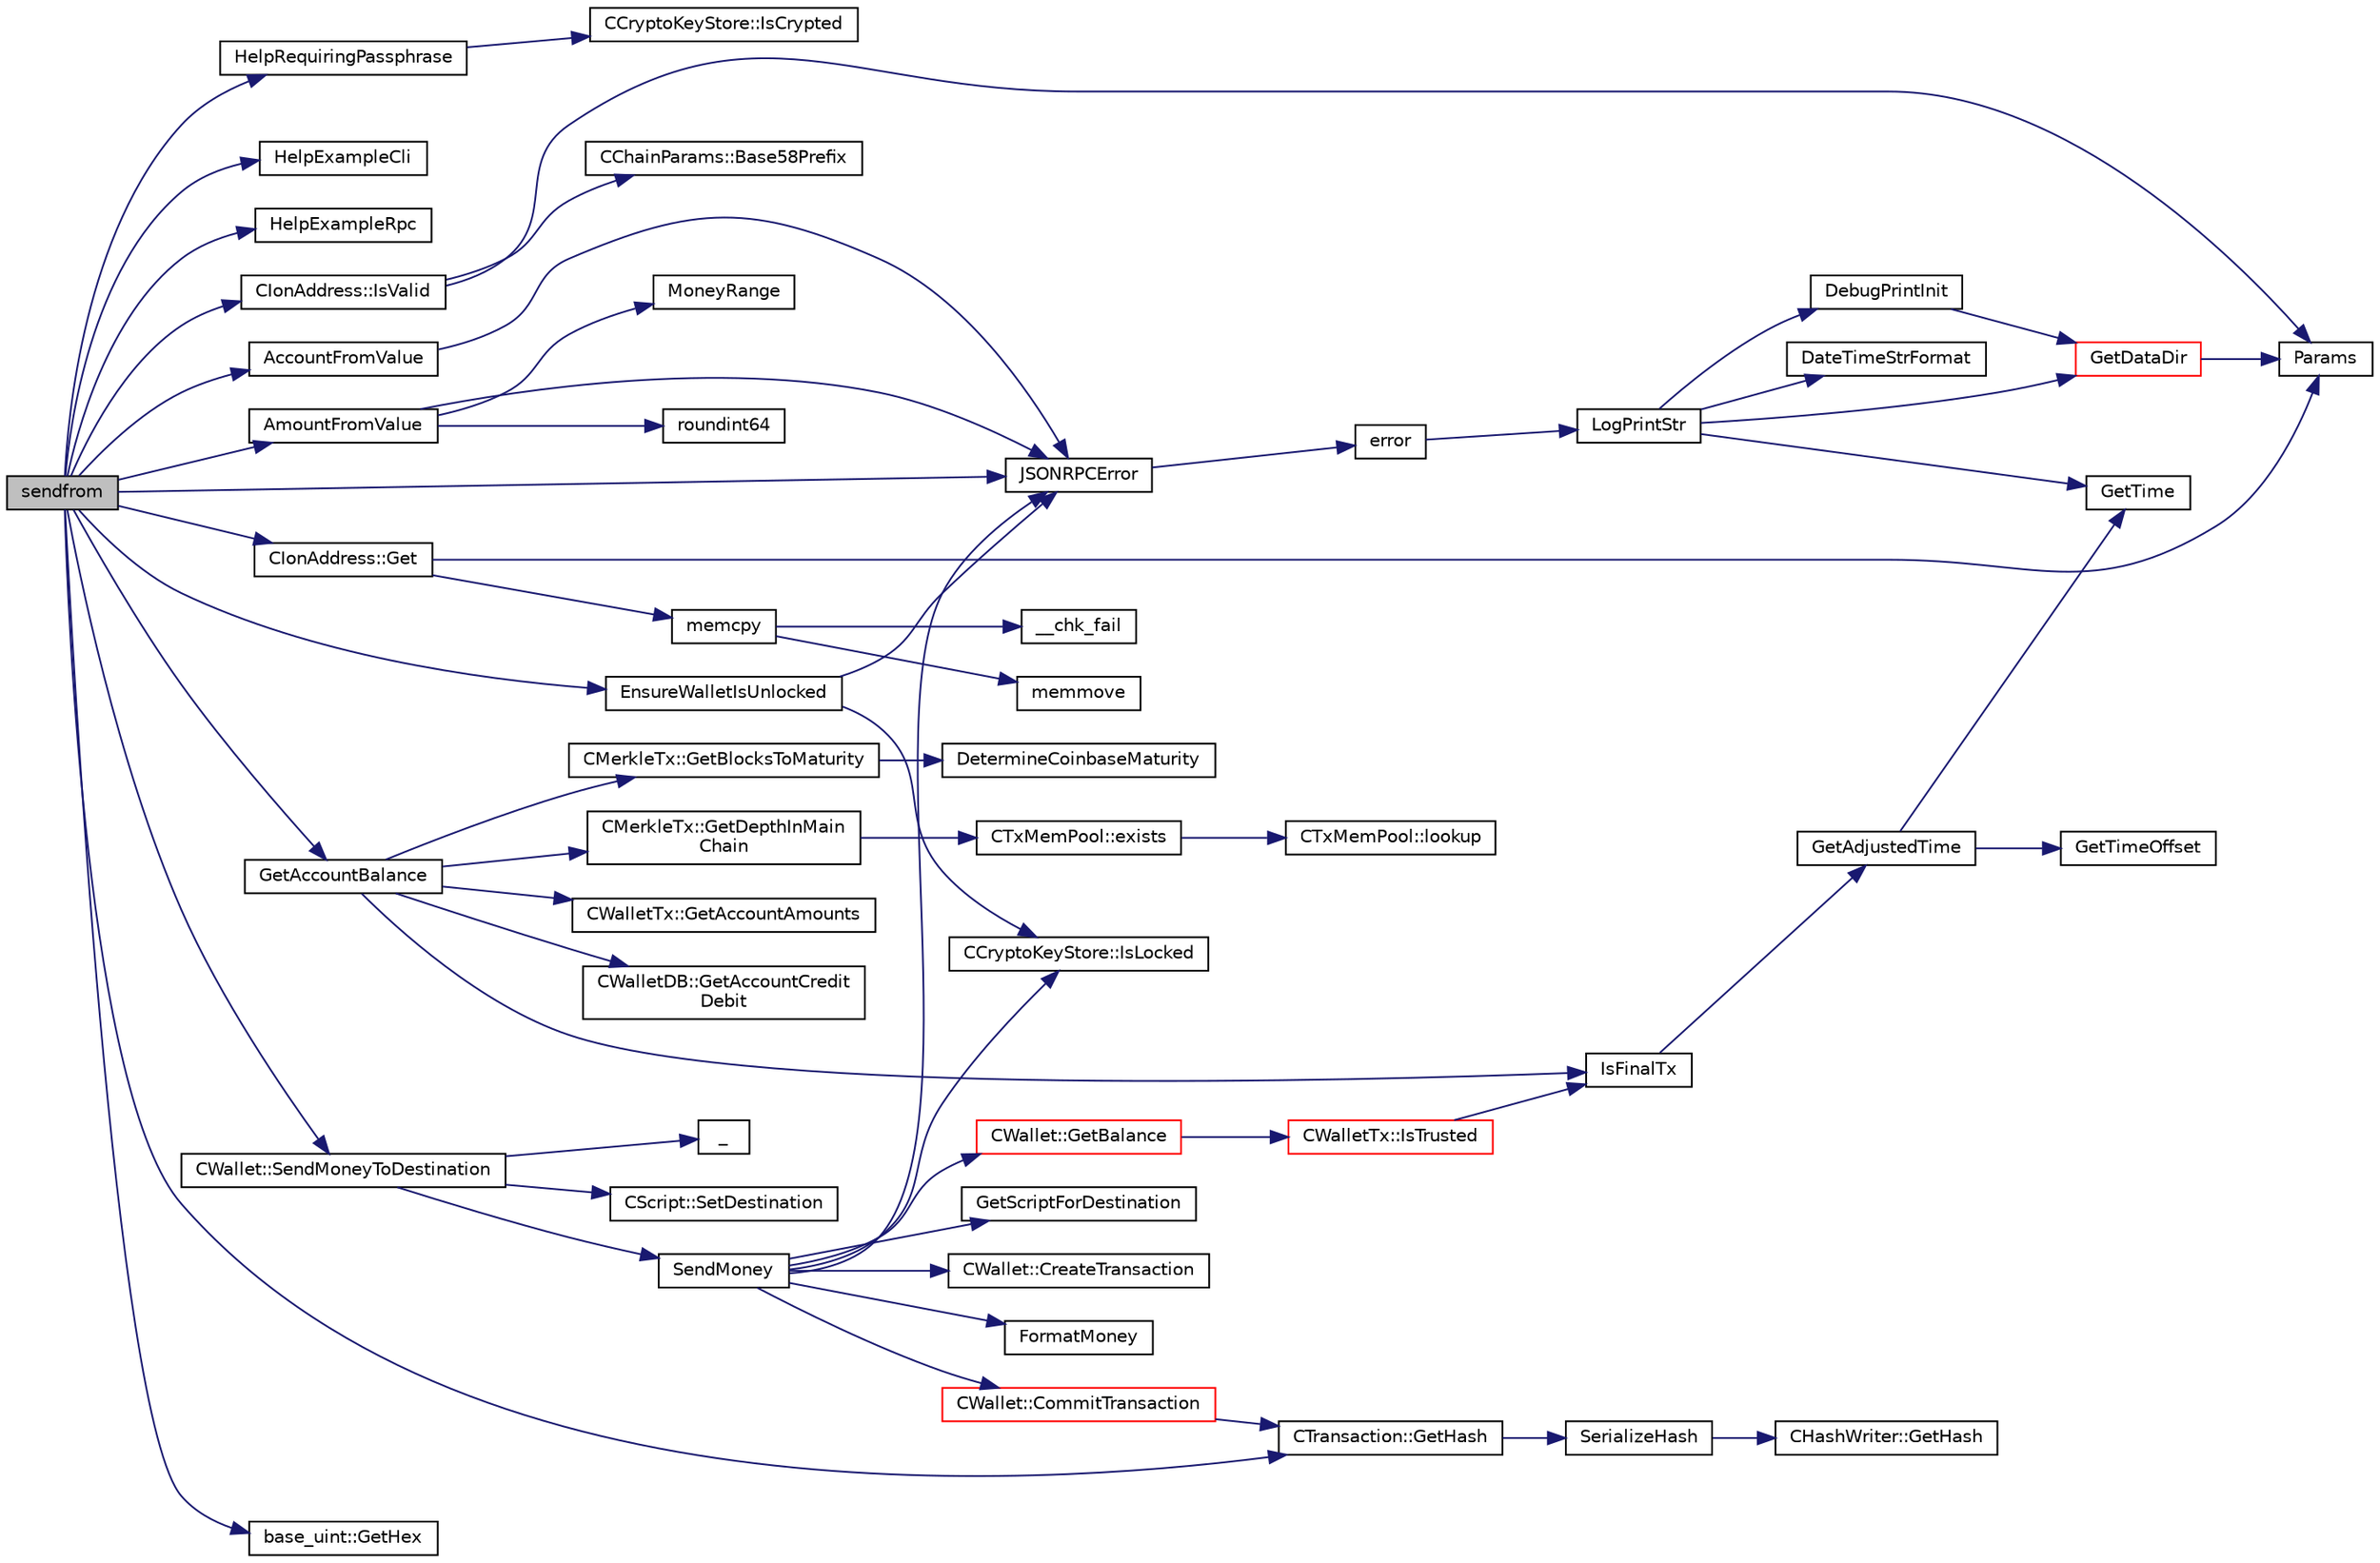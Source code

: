 digraph "sendfrom"
{
  edge [fontname="Helvetica",fontsize="10",labelfontname="Helvetica",labelfontsize="10"];
  node [fontname="Helvetica",fontsize="10",shape=record];
  rankdir="LR";
  Node1583 [label="sendfrom",height=0.2,width=0.4,color="black", fillcolor="grey75", style="filled", fontcolor="black"];
  Node1583 -> Node1584 [color="midnightblue",fontsize="10",style="solid",fontname="Helvetica"];
  Node1584 [label="HelpRequiringPassphrase",height=0.2,width=0.4,color="black", fillcolor="white", style="filled",URL="$df/d1d/rpcwallet_8cpp.html#abcfbb0ad9335791f2832c01209b8f12d"];
  Node1584 -> Node1585 [color="midnightblue",fontsize="10",style="solid",fontname="Helvetica"];
  Node1585 [label="CCryptoKeyStore::IsCrypted",height=0.2,width=0.4,color="black", fillcolor="white", style="filled",URL="$db/dad/class_c_crypto_key_store.html#acc8fed44366c98fb481333ca6e867088"];
  Node1583 -> Node1586 [color="midnightblue",fontsize="10",style="solid",fontname="Helvetica"];
  Node1586 [label="HelpExampleCli",height=0.2,width=0.4,color="black", fillcolor="white", style="filled",URL="$d6/d76/rpcserver_8cpp.html#ac01ac6eab5467567ed0da106814e04ec"];
  Node1583 -> Node1587 [color="midnightblue",fontsize="10",style="solid",fontname="Helvetica"];
  Node1587 [label="HelpExampleRpc",height=0.2,width=0.4,color="black", fillcolor="white", style="filled",URL="$d6/d76/rpcserver_8cpp.html#a06ea60e24e5a1053a14a11b1009bf9ef"];
  Node1583 -> Node1588 [color="midnightblue",fontsize="10",style="solid",fontname="Helvetica"];
  Node1588 [label="EnsureWalletIsUnlocked",height=0.2,width=0.4,color="black", fillcolor="white", style="filled",URL="$df/d1d/rpcwallet_8cpp.html#a8f837f6d506b9719cef93188db00fd3c"];
  Node1588 -> Node1589 [color="midnightblue",fontsize="10",style="solid",fontname="Helvetica"];
  Node1589 [label="CCryptoKeyStore::IsLocked",height=0.2,width=0.4,color="black", fillcolor="white", style="filled",URL="$db/dad/class_c_crypto_key_store.html#a52919fa284a3aa10f1b4bd6018b6dbee"];
  Node1588 -> Node1590 [color="midnightblue",fontsize="10",style="solid",fontname="Helvetica"];
  Node1590 [label="JSONRPCError",height=0.2,width=0.4,color="black", fillcolor="white", style="filled",URL="$d2/d30/rpcprotocol_8cpp.html#a17b1bb111ab339efc951929834766039"];
  Node1590 -> Node1591 [color="midnightblue",fontsize="10",style="solid",fontname="Helvetica"];
  Node1591 [label="error",height=0.2,width=0.4,color="black", fillcolor="white", style="filled",URL="$d8/d3c/util_8h.html#af8985880cf4ef26df0a5aa2ffcb76662"];
  Node1591 -> Node1592 [color="midnightblue",fontsize="10",style="solid",fontname="Helvetica"];
  Node1592 [label="LogPrintStr",height=0.2,width=0.4,color="black", fillcolor="white", style="filled",URL="$d8/d3c/util_8h.html#afd4c3002b2797c0560adddb6af3ca1da"];
  Node1592 -> Node1593 [color="midnightblue",fontsize="10",style="solid",fontname="Helvetica"];
  Node1593 [label="DebugPrintInit",height=0.2,width=0.4,color="black", fillcolor="white", style="filled",URL="$df/d2d/util_8cpp.html#a751ff5f21d880737811136b5e0bcea12"];
  Node1593 -> Node1594 [color="midnightblue",fontsize="10",style="solid",fontname="Helvetica"];
  Node1594 [label="GetDataDir",height=0.2,width=0.4,color="red", fillcolor="white", style="filled",URL="$df/d2d/util_8cpp.html#ab83866a054745d4b30a3948a1b44beba"];
  Node1594 -> Node1595 [color="midnightblue",fontsize="10",style="solid",fontname="Helvetica"];
  Node1595 [label="Params",height=0.2,width=0.4,color="black", fillcolor="white", style="filled",URL="$df/dbf/chainparams_8cpp.html#ace5c5b706d71a324a417dd2db394fd4a",tooltip="Return the currently selected parameters. "];
  Node1592 -> Node1594 [color="midnightblue",fontsize="10",style="solid",fontname="Helvetica"];
  Node1592 -> Node1599 [color="midnightblue",fontsize="10",style="solid",fontname="Helvetica"];
  Node1599 [label="DateTimeStrFormat",height=0.2,width=0.4,color="black", fillcolor="white", style="filled",URL="$df/d2d/util_8cpp.html#a749bc6776c8ec72d7c5e4dea56aee415"];
  Node1592 -> Node1600 [color="midnightblue",fontsize="10",style="solid",fontname="Helvetica"];
  Node1600 [label="GetTime",height=0.2,width=0.4,color="black", fillcolor="white", style="filled",URL="$df/d2d/util_8cpp.html#a46fac5fba8ba905b5f9acb364f5d8c6f"];
  Node1583 -> Node1601 [color="midnightblue",fontsize="10",style="solid",fontname="Helvetica"];
  Node1601 [label="AccountFromValue",height=0.2,width=0.4,color="black", fillcolor="white", style="filled",URL="$df/d1d/rpcwallet_8cpp.html#a3039648e370837eb1e7b4dc669f3ef0f"];
  Node1601 -> Node1590 [color="midnightblue",fontsize="10",style="solid",fontname="Helvetica"];
  Node1583 -> Node1602 [color="midnightblue",fontsize="10",style="solid",fontname="Helvetica"];
  Node1602 [label="CIonAddress::IsValid",height=0.2,width=0.4,color="black", fillcolor="white", style="filled",URL="$d1/de4/class_c_ion_address.html#a93cb71370b938e7fad4a74c4b5775da6"];
  Node1602 -> Node1595 [color="midnightblue",fontsize="10",style="solid",fontname="Helvetica"];
  Node1602 -> Node1603 [color="midnightblue",fontsize="10",style="solid",fontname="Helvetica"];
  Node1603 [label="CChainParams::Base58Prefix",height=0.2,width=0.4,color="black", fillcolor="white", style="filled",URL="$d1/d4f/class_c_chain_params.html#a103c58eca4a26a71201882b3ed6c4cb4"];
  Node1583 -> Node1590 [color="midnightblue",fontsize="10",style="solid",fontname="Helvetica"];
  Node1583 -> Node1604 [color="midnightblue",fontsize="10",style="solid",fontname="Helvetica"];
  Node1604 [label="AmountFromValue",height=0.2,width=0.4,color="black", fillcolor="white", style="filled",URL="$d6/d76/rpcserver_8cpp.html#a24a3c6bbc75f2c852a8e7a00df4b2970"];
  Node1604 -> Node1590 [color="midnightblue",fontsize="10",style="solid",fontname="Helvetica"];
  Node1604 -> Node1605 [color="midnightblue",fontsize="10",style="solid",fontname="Helvetica"];
  Node1605 [label="roundint64",height=0.2,width=0.4,color="black", fillcolor="white", style="filled",URL="$d8/d3c/util_8h.html#a27346c9c6df4174d2fa64b798b98eff5"];
  Node1604 -> Node1606 [color="midnightblue",fontsize="10",style="solid",fontname="Helvetica"];
  Node1606 [label="MoneyRange",height=0.2,width=0.4,color="black", fillcolor="white", style="filled",URL="$dd/d2f/amount_8h.html#a12db56a9a1c931941f0943ecbb278aae"];
  Node1583 -> Node1607 [color="midnightblue",fontsize="10",style="solid",fontname="Helvetica"];
  Node1607 [label="GetAccountBalance",height=0.2,width=0.4,color="black", fillcolor="white", style="filled",URL="$df/d1d/rpcwallet_8cpp.html#a02d239cd69692dab8bbb33eb0010de1b"];
  Node1607 -> Node1608 [color="midnightblue",fontsize="10",style="solid",fontname="Helvetica"];
  Node1608 [label="IsFinalTx",height=0.2,width=0.4,color="black", fillcolor="white", style="filled",URL="$df/d0a/main_8cpp.html#adc332cd7ac94e639bb4239618341be19"];
  Node1608 -> Node1609 [color="midnightblue",fontsize="10",style="solid",fontname="Helvetica"];
  Node1609 [label="GetAdjustedTime",height=0.2,width=0.4,color="black", fillcolor="white", style="filled",URL="$df/d2d/util_8cpp.html#a09f81b9c7650f898cf3cf305b87547e6"];
  Node1609 -> Node1600 [color="midnightblue",fontsize="10",style="solid",fontname="Helvetica"];
  Node1609 -> Node1610 [color="midnightblue",fontsize="10",style="solid",fontname="Helvetica"];
  Node1610 [label="GetTimeOffset",height=0.2,width=0.4,color="black", fillcolor="white", style="filled",URL="$df/d2d/util_8cpp.html#a50ca5344c75631267633f15cfe5e983e"];
  Node1607 -> Node1611 [color="midnightblue",fontsize="10",style="solid",fontname="Helvetica"];
  Node1611 [label="CMerkleTx::GetBlocksToMaturity",height=0.2,width=0.4,color="black", fillcolor="white", style="filled",URL="$d1/dff/class_c_merkle_tx.html#a69ebd437f7b44169659c3527fe73b6ab"];
  Node1611 -> Node1612 [color="midnightblue",fontsize="10",style="solid",fontname="Helvetica"];
  Node1612 [label="DetermineCoinbaseMaturity",height=0.2,width=0.4,color="black", fillcolor="white", style="filled",URL="$d1/d08/proofs_8cpp.html#a97478c8207cae73889a6b1fbbc3c67e3",tooltip="Determine Coinbase Maturity (generally not a good idea - done so to increase speed) ..."];
  Node1607 -> Node1613 [color="midnightblue",fontsize="10",style="solid",fontname="Helvetica"];
  Node1613 [label="CMerkleTx::GetDepthInMain\lChain",height=0.2,width=0.4,color="black", fillcolor="white", style="filled",URL="$d1/dff/class_c_merkle_tx.html#a887a9f1a0b7fc64b43e42cec76b38ef9"];
  Node1613 -> Node1614 [color="midnightblue",fontsize="10",style="solid",fontname="Helvetica"];
  Node1614 [label="CTxMemPool::exists",height=0.2,width=0.4,color="black", fillcolor="white", style="filled",URL="$db/d98/class_c_tx_mem_pool.html#a8b7a13b5289ab839d4460f41a7da9789"];
  Node1614 -> Node1615 [color="midnightblue",fontsize="10",style="solid",fontname="Helvetica"];
  Node1615 [label="CTxMemPool::lookup",height=0.2,width=0.4,color="black", fillcolor="white", style="filled",URL="$db/d98/class_c_tx_mem_pool.html#ad6d9966cdeb4b6586f7186e709b4e77e"];
  Node1607 -> Node1616 [color="midnightblue",fontsize="10",style="solid",fontname="Helvetica"];
  Node1616 [label="CWalletTx::GetAccountAmounts",height=0.2,width=0.4,color="black", fillcolor="white", style="filled",URL="$d6/d53/class_c_wallet_tx.html#ad74c232cc8983a1c032f2163751695ed"];
  Node1607 -> Node1617 [color="midnightblue",fontsize="10",style="solid",fontname="Helvetica"];
  Node1617 [label="CWalletDB::GetAccountCredit\lDebit",height=0.2,width=0.4,color="black", fillcolor="white", style="filled",URL="$d4/d90/class_c_wallet_d_b.html#a7b853e605ddba528896e60c766b59075"];
  Node1583 -> Node1618 [color="midnightblue",fontsize="10",style="solid",fontname="Helvetica"];
  Node1618 [label="CWallet::SendMoneyToDestination",height=0.2,width=0.4,color="black", fillcolor="white", style="filled",URL="$d2/de5/class_c_wallet.html#aad5d55fc472f6b9ccbec5af0a7246d60"];
  Node1618 -> Node1619 [color="midnightblue",fontsize="10",style="solid",fontname="Helvetica"];
  Node1619 [label="_",height=0.2,width=0.4,color="black", fillcolor="white", style="filled",URL="$d9/d6d/ui__interface_8h.html#aad133bb6103b53cebf03fd01e2f11ba1",tooltip="Translation function: Call Translate signal on UI interface, which returns a boost::optional result..."];
  Node1618 -> Node1620 [color="midnightblue",fontsize="10",style="solid",fontname="Helvetica"];
  Node1620 [label="CScript::SetDestination",height=0.2,width=0.4,color="black", fillcolor="white", style="filled",URL="$d9/d4b/class_c_script.html#ad1b5a9077241aa06116040c4f1b7c31e"];
  Node1618 -> Node1621 [color="midnightblue",fontsize="10",style="solid",fontname="Helvetica"];
  Node1621 [label="SendMoney",height=0.2,width=0.4,color="black", fillcolor="white", style="filled",URL="$d5/d6b/rpcstashedsend_8cpp.html#a49669702f73a24c1d1dc5a08d7c0785f"];
  Node1621 -> Node1590 [color="midnightblue",fontsize="10",style="solid",fontname="Helvetica"];
  Node1621 -> Node1622 [color="midnightblue",fontsize="10",style="solid",fontname="Helvetica"];
  Node1622 [label="CWallet::GetBalance",height=0.2,width=0.4,color="red", fillcolor="white", style="filled",URL="$d2/de5/class_c_wallet.html#aa6522c2833bc0a84d216cf102b51ba05"];
  Node1622 -> Node1623 [color="midnightblue",fontsize="10",style="solid",fontname="Helvetica"];
  Node1623 [label="CWalletTx::IsTrusted",height=0.2,width=0.4,color="red", fillcolor="white", style="filled",URL="$d6/d53/class_c_wallet_tx.html#a71efb0d5b5def8ae00a1d74b8741bfcb"];
  Node1623 -> Node1608 [color="midnightblue",fontsize="10",style="solid",fontname="Helvetica"];
  Node1621 -> Node1589 [color="midnightblue",fontsize="10",style="solid",fontname="Helvetica"];
  Node1621 -> Node1629 [color="midnightblue",fontsize="10",style="solid",fontname="Helvetica"];
  Node1629 [label="GetScriptForDestination",height=0.2,width=0.4,color="black", fillcolor="white", style="filled",URL="$dd/d0f/script_8cpp.html#ae40f28d3b46c21033f6ee1f1200d0321"];
  Node1621 -> Node1630 [color="midnightblue",fontsize="10",style="solid",fontname="Helvetica"];
  Node1630 [label="CWallet::CreateTransaction",height=0.2,width=0.4,color="black", fillcolor="white", style="filled",URL="$d2/de5/class_c_wallet.html#ad4f28aa4693c0d77a902b3b18de73d32"];
  Node1621 -> Node1631 [color="midnightblue",fontsize="10",style="solid",fontname="Helvetica"];
  Node1631 [label="FormatMoney",height=0.2,width=0.4,color="black", fillcolor="white", style="filled",URL="$df/d2d/util_8cpp.html#a3293aaba439017a99a494cbf39fb5681"];
  Node1621 -> Node1632 [color="midnightblue",fontsize="10",style="solid",fontname="Helvetica"];
  Node1632 [label="CWallet::CommitTransaction",height=0.2,width=0.4,color="red", fillcolor="white", style="filled",URL="$d2/de5/class_c_wallet.html#aa13fbeaebd271f910a54cc5b82d73fde"];
  Node1632 -> Node1668 [color="midnightblue",fontsize="10",style="solid",fontname="Helvetica"];
  Node1668 [label="CTransaction::GetHash",height=0.2,width=0.4,color="black", fillcolor="white", style="filled",URL="$df/d43/class_c_transaction.html#a0b46d80e82ca324e82c2ce3fc1492bfa"];
  Node1668 -> Node1669 [color="midnightblue",fontsize="10",style="solid",fontname="Helvetica"];
  Node1669 [label="SerializeHash",height=0.2,width=0.4,color="black", fillcolor="white", style="filled",URL="$db/dfb/hash_8h.html#a6de694e43f17c62025c6883965b65e63"];
  Node1669 -> Node1670 [color="midnightblue",fontsize="10",style="solid",fontname="Helvetica"];
  Node1670 [label="CHashWriter::GetHash",height=0.2,width=0.4,color="black", fillcolor="white", style="filled",URL="$d2/def/class_c_hash_writer.html#ae94a937211502eabf19477630090093a"];
  Node1583 -> Node1776 [color="midnightblue",fontsize="10",style="solid",fontname="Helvetica"];
  Node1776 [label="CIonAddress::Get",height=0.2,width=0.4,color="black", fillcolor="white", style="filled",URL="$d1/de4/class_c_ion_address.html#aa70f9899f0a3cf37e4a87483db5cf99d"];
  Node1776 -> Node1688 [color="midnightblue",fontsize="10",style="solid",fontname="Helvetica"];
  Node1688 [label="memcpy",height=0.2,width=0.4,color="black", fillcolor="white", style="filled",URL="$d5/d9f/glibc__compat_8cpp.html#a0f46826ab0466591e136db24394923cf"];
  Node1688 -> Node1689 [color="midnightblue",fontsize="10",style="solid",fontname="Helvetica"];
  Node1689 [label="memmove",height=0.2,width=0.4,color="black", fillcolor="white", style="filled",URL="$d5/d9f/glibc__compat_8cpp.html#a9778d49e9029dd75bc53ecbbf9f5e9a1"];
  Node1688 -> Node1690 [color="midnightblue",fontsize="10",style="solid",fontname="Helvetica"];
  Node1690 [label="__chk_fail",height=0.2,width=0.4,color="black", fillcolor="white", style="filled",URL="$d5/d9f/glibc__compat_8cpp.html#a424ac71631da5ada2976630ff67051d1"];
  Node1776 -> Node1595 [color="midnightblue",fontsize="10",style="solid",fontname="Helvetica"];
  Node1583 -> Node1668 [color="midnightblue",fontsize="10",style="solid",fontname="Helvetica"];
  Node1583 -> Node1777 [color="midnightblue",fontsize="10",style="solid",fontname="Helvetica"];
  Node1777 [label="base_uint::GetHex",height=0.2,width=0.4,color="black", fillcolor="white", style="filled",URL="$da/df7/classbase__uint.html#ae5e7b7481de91ebead20eebd5d685441"];
}
